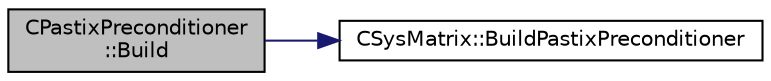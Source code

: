 digraph "CPastixPreconditioner::Build"
{
 // LATEX_PDF_SIZE
  edge [fontname="Helvetica",fontsize="10",labelfontname="Helvetica",labelfontsize="10"];
  node [fontname="Helvetica",fontsize="10",shape=record];
  rankdir="LR";
  Node1 [label="CPastixPreconditioner\l::Build",height=0.2,width=0.4,color="black", fillcolor="grey75", style="filled", fontcolor="black",tooltip=" "];
  Node1 -> Node2 [color="midnightblue",fontsize="10",style="solid",fontname="Helvetica"];
  Node2 [label="CSysMatrix::BuildPastixPreconditioner",height=0.2,width=0.4,color="black", fillcolor="white", style="filled",URL="$classCSysMatrix.html#abdf7a58389d487eb22127304c4ba595f",tooltip="Factorize matrix using PaStiX."];
}

